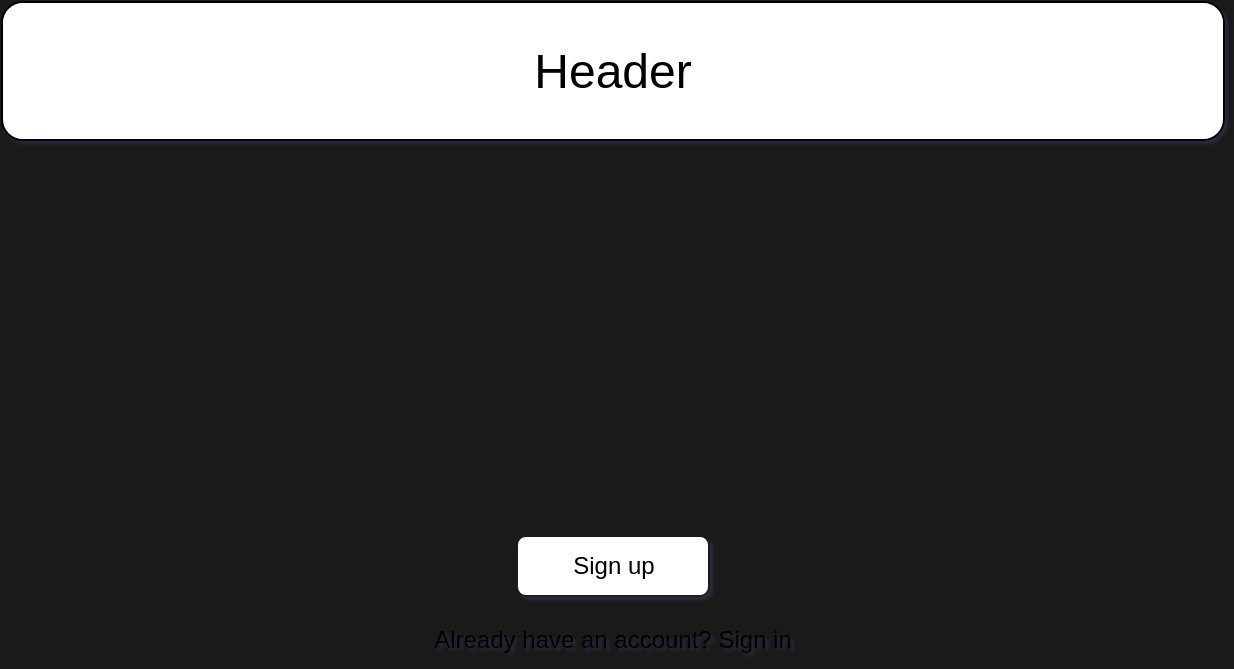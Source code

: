 <mxfile>
    <diagram id="qV4aoYGIsWK1s3ZrVOML" name="Home">
        <mxGraphModel dx="507" dy="431" grid="0" gridSize="10" guides="1" tooltips="1" connect="1" arrows="1" fold="1" page="1" pageScale="1" pageWidth="850" pageHeight="1100" background="#1A1A1A" math="0" shadow="1">
            <root>
                <mxCell id="0"/>
                <mxCell id="1" parent="0"/>
                <mxCell id="33" value="&lt;font style=&quot;font-size: 24px&quot;&gt;Header&lt;/font&gt;" style="rounded=1;whiteSpace=wrap;html=1;" parent="1" vertex="1">
                    <mxGeometry x="79" y="27" width="611" height="69" as="geometry"/>
                </mxCell>
                <mxCell id="35" value="Sign up" style="rounded=1;whiteSpace=wrap;html=1;strokeColor=#1A1A1A;" parent="1" vertex="1">
                    <mxGeometry x="336.5" y="294" width="96" height="30" as="geometry"/>
                </mxCell>
                <mxCell id="36" value="Already have an account? Sign in" style="text;html=1;strokeColor=none;fillColor=none;align=center;verticalAlign=middle;whiteSpace=wrap;rounded=0;" parent="1" vertex="1">
                    <mxGeometry x="284" y="335" width="201" height="21" as="geometry"/>
                </mxCell>
            </root>
        </mxGraphModel>
    </diagram>
    <diagram id="8P_8hihGu-PD0_OISgGy" name="Sign in">
        <mxGraphModel dx="481" dy="431" grid="0" gridSize="10" guides="1" tooltips="1" connect="1" arrows="1" fold="1" page="1" pageScale="1" pageWidth="850" pageHeight="1100" background="#1A1A1A" math="0" shadow="1">
            <root>
                <mxCell id="avsixJgxy6TRpV4ocl6h-0"/>
                <mxCell id="avsixJgxy6TRpV4ocl6h-1" parent="avsixJgxy6TRpV4ocl6h-0"/>
                <mxCell id="DdzQnaDb4cV9D-8ngHLk-0" value="" style="whiteSpace=wrap;html=1;strokeColor=#1A1A1A;" parent="avsixJgxy6TRpV4ocl6h-1" vertex="1">
                    <mxGeometry x="210" y="26" width="348" height="399" as="geometry"/>
                </mxCell>
                <mxCell id="DdzQnaDb4cV9D-8ngHLk-3" value="" style="line;strokeWidth=2;html=1;" parent="avsixJgxy6TRpV4ocl6h-1" vertex="1">
                    <mxGeometry x="211.5" y="69" width="345" height="10" as="geometry"/>
                </mxCell>
                <mxCell id="DdzQnaDb4cV9D-8ngHLk-4" value="" style="line;strokeWidth=2;html=1;rotation=-90;" parent="avsixJgxy6TRpV4ocl6h-1" vertex="1">
                    <mxGeometry x="361.18" y="44.0" width="45.63" height="10" as="geometry"/>
                </mxCell>
                <mxCell id="DdzQnaDb4cV9D-8ngHLk-5" value="Team" style="text;html=1;strokeColor=none;fillColor=none;align=center;verticalAlign=middle;whiteSpace=wrap;" parent="avsixJgxy6TRpV4ocl6h-1" vertex="1">
                    <mxGeometry x="248" y="39.0" width="92" height="20" as="geometry"/>
                </mxCell>
                <mxCell id="DdzQnaDb4cV9D-8ngHLk-6" value="Individual" style="text;html=1;strokeColor=none;fillColor=none;align=center;verticalAlign=middle;whiteSpace=wrap;" parent="avsixJgxy6TRpV4ocl6h-1" vertex="1">
                    <mxGeometry x="428" y="39.0" width="92" height="20" as="geometry"/>
                </mxCell>
                <mxCell id="DdzQnaDb4cV9D-8ngHLk-33" value="Sign in" style="whiteSpace=wrap;html=1;strokeColor=#1A1A1A;" parent="avsixJgxy6TRpV4ocl6h-1" vertex="1">
                    <mxGeometry x="345.5" y="348" width="77" height="31" as="geometry"/>
                </mxCell>
                <mxCell id="pysNtUjXfseh8_R5VoDF-0" value="Team name" style="whiteSpace=wrap;html=1;strokeColor=#1A1A1A;" parent="avsixJgxy6TRpV4ocl6h-1" vertex="1">
                    <mxGeometry x="260" y="127" width="248" height="24" as="geometry"/>
                </mxCell>
                <mxCell id="pysNtUjXfseh8_R5VoDF-1" value="Organization ID" style="whiteSpace=wrap;html=1;strokeColor=#1A1A1A;" parent="avsixJgxy6TRpV4ocl6h-1" vertex="1">
                    <mxGeometry x="260" y="161" width="248" height="24" as="geometry"/>
                </mxCell>
                <mxCell id="pysNtUjXfseh8_R5VoDF-2" value="Admin / Regular" style="whiteSpace=wrap;html=1;strokeColor=#1A1A1A;" parent="avsixJgxy6TRpV4ocl6h-1" vertex="1">
                    <mxGeometry x="260" y="196" width="248" height="24" as="geometry"/>
                </mxCell>
                <mxCell id="pysNtUjXfseh8_R5VoDF-3" value="Email" style="whiteSpace=wrap;html=1;strokeColor=#1A1A1A;" parent="avsixJgxy6TRpV4ocl6h-1" vertex="1">
                    <mxGeometry x="260" y="231" width="248" height="24" as="geometry"/>
                </mxCell>
                <mxCell id="pysNtUjXfseh8_R5VoDF-6" value="Username" style="whiteSpace=wrap;html=1;strokeColor=#1A1A1A;" parent="avsixJgxy6TRpV4ocl6h-1" vertex="1">
                    <mxGeometry x="260" y="91" width="248" height="24" as="geometry"/>
                </mxCell>
                <mxCell id="pysNtUjXfseh8_R5VoDF-7" value="" style="edgeStyle=elbowEdgeStyle;elbow=horizontal;endArrow=classic;html=1;" parent="avsixJgxy6TRpV4ocl6h-1" edge="1">
                    <mxGeometry width="50" height="50" relative="1" as="geometry">
                        <mxPoint x="259" y="52" as="sourcePoint"/>
                        <mxPoint x="287" y="138" as="targetPoint"/>
                        <Array as="points">
                            <mxPoint x="259" y="148"/>
                        </Array>
                    </mxGeometry>
                </mxCell>
                <mxCell id="pysNtUjXfseh8_R5VoDF-9" value="" style="edgeStyle=elbowEdgeStyle;elbow=horizontal;endArrow=classic;html=1;" parent="avsixJgxy6TRpV4ocl6h-1" edge="1">
                    <mxGeometry width="50" height="50" relative="1" as="geometry">
                        <mxPoint x="260" y="88" as="sourcePoint"/>
                        <mxPoint x="288" y="174" as="targetPoint"/>
                        <Array as="points">
                            <mxPoint x="260" y="166"/>
                        </Array>
                    </mxGeometry>
                </mxCell>
                <mxCell id="pysNtUjXfseh8_R5VoDF-10" value="" style="edgeStyle=elbowEdgeStyle;elbow=horizontal;endArrow=classic;html=1;" parent="avsixJgxy6TRpV4ocl6h-1" edge="1">
                    <mxGeometry width="50" height="50" relative="1" as="geometry">
                        <mxPoint x="260" y="120" as="sourcePoint"/>
                        <mxPoint x="288" y="206" as="targetPoint"/>
                        <Array as="points">
                            <mxPoint x="260" y="198"/>
                        </Array>
                    </mxGeometry>
                </mxCell>
                <mxCell id="pysNtUjXfseh8_R5VoDF-11" value="" style="edgeStyle=elbowEdgeStyle;elbow=horizontal;endArrow=classic;html=1;" parent="avsixJgxy6TRpV4ocl6h-1" edge="1">
                    <mxGeometry width="50" height="50" relative="1" as="geometry">
                        <mxPoint x="260" y="158" as="sourcePoint"/>
                        <mxPoint x="288" y="244" as="targetPoint"/>
                        <Array as="points">
                            <mxPoint x="260" y="236"/>
                        </Array>
                    </mxGeometry>
                </mxCell>
                <mxCell id="pysNtUjXfseh8_R5VoDF-12" value="" style="edgeStyle=elbowEdgeStyle;elbow=horizontal;endArrow=classic;html=1;" parent="avsixJgxy6TRpV4ocl6h-1" source="DdzQnaDb4cV9D-8ngHLk-6" edge="1">
                    <mxGeometry width="50" height="50" relative="1" as="geometry">
                        <mxPoint x="512" y="91" as="sourcePoint"/>
                        <mxPoint x="484" y="106" as="targetPoint"/>
                        <Array as="points">
                            <mxPoint x="520" y="80"/>
                        </Array>
                    </mxGeometry>
                </mxCell>
                <mxCell id="pysNtUjXfseh8_R5VoDF-13" value="" style="edgeStyle=elbowEdgeStyle;elbow=horizontal;endArrow=classic;html=1;" parent="avsixJgxy6TRpV4ocl6h-1" edge="1">
                    <mxGeometry width="50" height="50" relative="1" as="geometry">
                        <mxPoint x="520" y="79" as="sourcePoint"/>
                        <mxPoint x="484" y="241" as="targetPoint"/>
                        <Array as="points">
                            <mxPoint x="520" y="215"/>
                        </Array>
                    </mxGeometry>
                </mxCell>
                <mxCell id="3qHmjixbQSMDGyq_lKGK-0" value="Password" style="whiteSpace=wrap;html=1;strokeColor=#1A1A1A;" parent="avsixJgxy6TRpV4ocl6h-1" vertex="1">
                    <mxGeometry x="260" y="265" width="248" height="24" as="geometry"/>
                </mxCell>
                <mxCell id="3qHmjixbQSMDGyq_lKGK-1" value="" style="edgeStyle=elbowEdgeStyle;elbow=horizontal;endArrow=classic;html=1;" parent="avsixJgxy6TRpV4ocl6h-1" edge="1">
                    <mxGeometry width="50" height="50" relative="1" as="geometry">
                        <mxPoint x="260" y="190" as="sourcePoint"/>
                        <mxPoint x="288" y="276" as="targetPoint"/>
                        <Array as="points">
                            <mxPoint x="260" y="268"/>
                        </Array>
                    </mxGeometry>
                </mxCell>
                <mxCell id="3qHmjixbQSMDGyq_lKGK-2" value="" style="edgeStyle=elbowEdgeStyle;elbow=horizontal;endArrow=classic;html=1;" parent="avsixJgxy6TRpV4ocl6h-1" edge="1">
                    <mxGeometry width="50" height="50" relative="1" as="geometry">
                        <mxPoint x="520" y="112" as="sourcePoint"/>
                        <mxPoint x="484" y="274" as="targetPoint"/>
                        <Array as="points">
                            <mxPoint x="520" y="248"/>
                        </Array>
                    </mxGeometry>
                </mxCell>
            </root>
        </mxGraphModel>
    </diagram>
    <diagram id="PU39AdpNwIQM0GJn7f6O" name="Sign up">
        <mxGraphModel dx="734" dy="431" grid="0" gridSize="10" guides="1" tooltips="1" connect="1" arrows="1" fold="1" page="1" pageScale="1" pageWidth="850" pageHeight="1100" background="#1A1A1A" math="0" shadow="1">
            <root>
                <mxCell id="PBVXQ97VxulmZyA4IBuh-0"/>
                <mxCell id="PBVXQ97VxulmZyA4IBuh-1" parent="PBVXQ97VxulmZyA4IBuh-0"/>
                <mxCell id="_VwVw7ztdteAVZ9nrMVN-0" value="" style="rounded=0;whiteSpace=wrap;html=1;strokeColor=#1A1A1A;" parent="PBVXQ97VxulmZyA4IBuh-1" vertex="1">
                    <mxGeometry x="210" y="19" width="348" height="399" as="geometry"/>
                </mxCell>
                <mxCell id="IfyRKu549Q2PdHlZprnz-0" value="Sign up" style="rounded=1;whiteSpace=wrap;html=1;strokeColor=#1A1A1A;" parent="PBVXQ97VxulmZyA4IBuh-1" vertex="1">
                    <mxGeometry x="345.5" y="348" width="77" height="31" as="geometry"/>
                </mxCell>
                <mxCell id="jUOGez1HjaYjTgCUNWJI-0" value="" style="line;strokeWidth=2;html=1;rotation=-90;" parent="PBVXQ97VxulmZyA4IBuh-1" vertex="1">
                    <mxGeometry x="361.18" y="44.0" width="45.63" height="10" as="geometry"/>
                </mxCell>
                <mxCell id="zKOarXrZV3ZhubogbJHi-0" value="" style="line;strokeWidth=2;html=1;" parent="PBVXQ97VxulmZyA4IBuh-1" vertex="1">
                    <mxGeometry x="211.5" y="69" width="345" height="10" as="geometry"/>
                </mxCell>
                <mxCell id="jcWeS0Pmqa5zF_NRX1VZ-0" value="Organization" style="text;html=1;strokeColor=none;fillColor=none;align=center;verticalAlign=middle;whiteSpace=wrap;rounded=0;" parent="PBVXQ97VxulmZyA4IBuh-1" vertex="1">
                    <mxGeometry x="248" y="39.0" width="92" height="20" as="geometry"/>
                </mxCell>
                <mxCell id="AYXOgpeeHPNSp2hJ59mp-0" value="Individual" style="text;html=1;strokeColor=none;fillColor=none;align=center;verticalAlign=middle;whiteSpace=wrap;rounded=0;" parent="PBVXQ97VxulmZyA4IBuh-1" vertex="1">
                    <mxGeometry x="428" y="39.0" width="92" height="20" as="geometry"/>
                </mxCell>
                <mxCell id="LOR7RFz2jBh9YxtgBr4o-0" value="Username" style="rounded=1;whiteSpace=wrap;html=1;strokeColor=#1A1A1A;" parent="PBVXQ97VxulmZyA4IBuh-1" vertex="1">
                    <mxGeometry x="260" y="91" width="248" height="24" as="geometry"/>
                </mxCell>
                <mxCell id="qCy8NFNhXRbwsjz-gA5s-0" value="Organization name" style="rounded=1;whiteSpace=wrap;html=1;strokeColor=#1A1A1A;" parent="PBVXQ97VxulmZyA4IBuh-1" vertex="1">
                    <mxGeometry x="260" y="127" width="248" height="24" as="geometry"/>
                </mxCell>
                <mxCell id="6li_VBKDKYBzJhK6y3jU-0" value="Organization ID (provide after registration)" style="rounded=1;whiteSpace=wrap;html=1;strokeColor=#1A1A1A;" parent="PBVXQ97VxulmZyA4IBuh-1" vertex="1">
                    <mxGeometry x="260" y="161" width="248" height="24" as="geometry"/>
                </mxCell>
                <mxCell id="C-LAxrs0BrAWQQz89Kq9-0" value="Admin / Regular" style="rounded=1;whiteSpace=wrap;html=1;strokeColor=#1A1A1A;" parent="PBVXQ97VxulmZyA4IBuh-1" vertex="1">
                    <mxGeometry x="260" y="196" width="248" height="24" as="geometry"/>
                </mxCell>
                <mxCell id="vgCpgtX3WO2ST8HEvAzI-0" value="Password" style="rounded=1;whiteSpace=wrap;html=1;strokeColor=#1A1A1A;" parent="PBVXQ97VxulmZyA4IBuh-1" vertex="1">
                    <mxGeometry x="260" y="265" width="248" height="24" as="geometry"/>
                </mxCell>
                <mxCell id="fx_sdzitbAaxNlJymKNU-0" value="Email" style="rounded=1;whiteSpace=wrap;html=1;strokeColor=#1A1A1A;" parent="PBVXQ97VxulmZyA4IBuh-1" vertex="1">
                    <mxGeometry x="260" y="230" width="248" height="24" as="geometry"/>
                </mxCell>
                <mxCell id="xbQ6hslH6Q2CkVOQq8uk-0" value="" style="edgeStyle=elbowEdgeStyle;elbow=horizontal;endArrow=classic;html=1;" parent="PBVXQ97VxulmZyA4IBuh-1" edge="1">
                    <mxGeometry width="50" height="50" relative="1" as="geometry">
                        <mxPoint x="255" y="65" as="sourcePoint"/>
                        <mxPoint x="283" y="139" as="targetPoint"/>
                        <Array as="points">
                            <mxPoint x="255" y="120"/>
                        </Array>
                    </mxGeometry>
                </mxCell>
                <mxCell id="xbQ6hslH6Q2CkVOQq8uk-1" value="" style="edgeStyle=elbowEdgeStyle;elbow=horizontal;endArrow=classic;html=1;" parent="PBVXQ97VxulmZyA4IBuh-1" edge="1">
                    <mxGeometry width="50" height="50" relative="1" as="geometry">
                        <mxPoint x="255" y="121" as="sourcePoint"/>
                        <mxPoint x="283" y="207" as="targetPoint"/>
                        <Array as="points">
                            <mxPoint x="255" y="199"/>
                        </Array>
                    </mxGeometry>
                </mxCell>
                <mxCell id="xbQ6hslH6Q2CkVOQq8uk-2" value="" style="edgeStyle=elbowEdgeStyle;elbow=horizontal;endArrow=classic;html=1;" parent="PBVXQ97VxulmZyA4IBuh-1" edge="1">
                    <mxGeometry width="50" height="50" relative="1" as="geometry">
                        <mxPoint x="256" y="154" as="sourcePoint"/>
                        <mxPoint x="284" y="240" as="targetPoint"/>
                        <Array as="points">
                            <mxPoint x="256" y="232"/>
                        </Array>
                    </mxGeometry>
                </mxCell>
                <mxCell id="xbQ6hslH6Q2CkVOQq8uk-3" value="" style="edgeStyle=elbowEdgeStyle;elbow=horizontal;endArrow=classic;html=1;" parent="PBVXQ97VxulmZyA4IBuh-1" edge="1">
                    <mxGeometry width="50" height="50" relative="1" as="geometry">
                        <mxPoint x="256" y="192" as="sourcePoint"/>
                        <mxPoint x="284" y="278" as="targetPoint"/>
                        <Array as="points">
                            <mxPoint x="256" y="270"/>
                        </Array>
                    </mxGeometry>
                </mxCell>
            </root>
        </mxGraphModel>
    </diagram>
    <diagram id="ikMHJ7zr29XkqbVuEH11" name="Dashboard">
        <mxGraphModel dx="734" dy="431" grid="0" gridSize="10" guides="1" tooltips="1" connect="1" arrows="1" fold="1" page="1" pageScale="1" pageWidth="850" pageHeight="1100" background="#1A1A1A" math="0" shadow="1">
            <root>
                <mxCell id="_stsKjn9J6mgS4FFukiI-0"/>
                <mxCell id="_stsKjn9J6mgS4FFukiI-1" parent="_stsKjn9J6mgS4FFukiI-0"/>
                <mxCell id="8HqMxeEqtBWhN2FCzSog-0" value="Container" style="rounded=0;whiteSpace=wrap;html=1;strokeColor=#1A1A1A;" parent="_stsKjn9J6mgS4FFukiI-1" vertex="1">
                    <mxGeometry x="51" y="19" width="718" height="399" as="geometry"/>
                </mxCell>
                <mxCell id="8HqMxeEqtBWhN2FCzSog-1" value="Nav Bar" style="rounded=0;whiteSpace=wrap;html=1;" parent="_stsKjn9J6mgS4FFukiI-1" vertex="1">
                    <mxGeometry x="51" y="19" width="125" height="399" as="geometry"/>
                </mxCell>
                <mxCell id="8HqMxeEqtBWhN2FCzSog-4" value="" style="rounded=0;whiteSpace=wrap;html=1;" parent="_stsKjn9J6mgS4FFukiI-1" vertex="1">
                    <mxGeometry x="176" y="19" width="593" height="41" as="geometry"/>
                </mxCell>
                <mxCell id="8HqMxeEqtBWhN2FCzSog-5" value="My Tasks" style="rounded=1;whiteSpace=wrap;html=1;" parent="_stsKjn9J6mgS4FFukiI-1" vertex="1">
                    <mxGeometry x="176" y="19" width="160" height="41" as="geometry"/>
                </mxCell>
                <mxCell id="8HqMxeEqtBWhN2FCzSog-6" value="Create Task" style="rounded=1;whiteSpace=wrap;html=1;" parent="_stsKjn9J6mgS4FFukiI-1" vertex="1">
                    <mxGeometry x="336" y="19" width="140.5" height="41" as="geometry"/>
                </mxCell>
                <mxCell id="8HqMxeEqtBWhN2FCzSog-7" value="Assign Task" style="rounded=1;whiteSpace=wrap;html=1;" parent="_stsKjn9J6mgS4FFukiI-1" vertex="1">
                    <mxGeometry x="476.5" y="19" width="145.5" height="41" as="geometry"/>
                </mxCell>
                <mxCell id="8HqMxeEqtBWhN2FCzSog-8" value="Completed Tasks" style="rounded=1;whiteSpace=wrap;html=1;" parent="_stsKjn9J6mgS4FFukiI-1" vertex="1">
                    <mxGeometry x="622.5" y="19" width="146.5" height="41" as="geometry"/>
                </mxCell>
            </root>
        </mxGraphModel>
    </diagram>
    <diagram id="pHl1vAuJ6-CCmdiAVpB4" name="My Tasks">
        <mxGraphModel dx="507" dy="431" grid="0" gridSize="10" guides="1" tooltips="1" connect="1" arrows="1" fold="1" page="1" pageScale="1" pageWidth="850" pageHeight="1100" background="#1A1A1A" math="0" shadow="0">
            <root>
                <mxCell id="rFtxpwJyTfSBVpTOi02H-0"/>
                <mxCell id="rFtxpwJyTfSBVpTOi02H-1" parent="rFtxpwJyTfSBVpTOi02H-0"/>
                <mxCell id="wvuiK6hBIdYkqlDsW6Lf-0" value="" style="rounded=0;whiteSpace=wrap;html=1;strokeColor=#1A1A1A;" parent="rFtxpwJyTfSBVpTOi02H-1" vertex="1">
                    <mxGeometry x="51" y="19" width="718" height="399" as="geometry"/>
                </mxCell>
                <mxCell id="Hi1voFi1rSvEzZD3xp1w-0" value="Nav Bar" style="rounded=0;whiteSpace=wrap;html=1;" parent="rFtxpwJyTfSBVpTOi02H-1" vertex="1">
                    <mxGeometry x="51" y="19" width="125" height="399" as="geometry"/>
                </mxCell>
                <mxCell id="CaOG5jhrH4CRTiHn9fl2-0" value="" style="rounded=0;whiteSpace=wrap;html=1;" parent="rFtxpwJyTfSBVpTOi02H-1" vertex="1">
                    <mxGeometry x="176" y="19" width="593" height="41" as="geometry"/>
                </mxCell>
                <mxCell id="RSeJ43o4dhnLXPGRrQmL-0" value="My Tasks" style="rounded=1;whiteSpace=wrap;html=1;fontColor=#ffffff;fillColor=#919157;strokeColor=#FFFFFF;" parent="rFtxpwJyTfSBVpTOi02H-1" vertex="1">
                    <mxGeometry x="176" y="19" width="146" height="41" as="geometry"/>
                </mxCell>
                <mxCell id="e23ib-u8iLcf5GbvH8lC-0" value="Create Task" style="rounded=1;whiteSpace=wrap;html=1;" parent="rFtxpwJyTfSBVpTOi02H-1" vertex="1">
                    <mxGeometry x="322" y="19" width="155" height="41" as="geometry"/>
                </mxCell>
                <mxCell id="PRMzhugZ8I0BV1_2vok2-0" value="Assign Task" style="rounded=1;whiteSpace=wrap;html=1;" parent="rFtxpwJyTfSBVpTOi02H-1" vertex="1">
                    <mxGeometry x="477" y="19" width="139" height="41" as="geometry"/>
                </mxCell>
                <mxCell id="PJh_KczWJRqGEtrVvxcz-0" value="Completed Tasks" style="rounded=1;whiteSpace=wrap;html=1;" parent="rFtxpwJyTfSBVpTOi02H-1" vertex="1">
                    <mxGeometry x="617" y="19" width="152" height="41" as="geometry"/>
                </mxCell>
                <mxCell id="iSOSR4pjiWS_D90dqeTs-1" value="" style="rounded=1;whiteSpace=wrap;html=1;strokeColor=#FFFFFF;fillColor=none;arcSize=4;" parent="rFtxpwJyTfSBVpTOi02H-1" vertex="1">
                    <mxGeometry x="209" y="97" width="523" height="276" as="geometry"/>
                </mxCell>
                <mxCell id="iSOSR4pjiWS_D90dqeTs-2" value="" style="rounded=1;whiteSpace=wrap;html=1;strokeColor=#FFFFFF;fillColor=none;arcSize=25;" parent="rFtxpwJyTfSBVpTOi02H-1" vertex="1">
                    <mxGeometry x="209" y="97" width="523" height="45" as="geometry"/>
                </mxCell>
                <mxCell id="iSOSR4pjiWS_D90dqeTs-3" value="Date assigned" style="rounded=0;whiteSpace=wrap;html=1;strokeColor=#FFFFFF;fillColor=none;" parent="rFtxpwJyTfSBVpTOi02H-1" vertex="1">
                    <mxGeometry x="218" y="104" width="79" height="32" as="geometry"/>
                </mxCell>
                <mxCell id="iSOSR4pjiWS_D90dqeTs-4" value="Date expected" style="rounded=0;whiteSpace=wrap;html=1;strokeColor=#FFFFFF;fillColor=none;" parent="rFtxpwJyTfSBVpTOi02H-1" vertex="1">
                    <mxGeometry x="304" y="104.5" width="81" height="31" as="geometry"/>
                </mxCell>
                <mxCell id="iSOSR4pjiWS_D90dqeTs-6" value="Description" style="rounded=0;whiteSpace=wrap;html=1;strokeColor=#FFFFFF;fillColor=none;" parent="rFtxpwJyTfSBVpTOi02H-1" vertex="1">
                    <mxGeometry x="394" y="104.5" width="73" height="31" as="geometry"/>
                </mxCell>
                <mxCell id="iSOSR4pjiWS_D90dqeTs-7" value="Assignor" style="rounded=0;whiteSpace=wrap;html=1;strokeColor=#FFFFFF;fillColor=none;" parent="rFtxpwJyTfSBVpTOi02H-1" vertex="1">
                    <mxGeometry x="476" y="104.5" width="66" height="31" as="geometry"/>
                </mxCell>
                <mxCell id="iSOSR4pjiWS_D90dqeTs-8" value="Status" style="rounded=0;whiteSpace=wrap;html=1;strokeColor=#FFFFFF;fillColor=none;" parent="rFtxpwJyTfSBVpTOi02H-1" vertex="1">
                    <mxGeometry x="550.5" y="105" width="64.5" height="31" as="geometry"/>
                </mxCell>
                <mxCell id="iSOSR4pjiWS_D90dqeTs-9" value="Actions" style="rounded=0;whiteSpace=wrap;html=1;strokeColor=#FFFFFF;fillColor=none;" parent="rFtxpwJyTfSBVpTOi02H-1" vertex="1">
                    <mxGeometry x="624" y="105" width="100" height="31" as="geometry"/>
                </mxCell>
                <mxCell id="iSOSR4pjiWS_D90dqeTs-11" value="Finish" style="rounded=1;whiteSpace=wrap;html=1;strokeColor=#FFFFFF;fillColor=none;" parent="rFtxpwJyTfSBVpTOi02H-1" vertex="1">
                    <mxGeometry x="624" y="180" width="46" height="21" as="geometry"/>
                </mxCell>
                <mxCell id="iSOSR4pjiWS_D90dqeTs-12" value="Discard" style="rounded=1;whiteSpace=wrap;html=1;strokeColor=#FFFFFF;fillColor=none;" parent="rFtxpwJyTfSBVpTOi02H-1" vertex="1">
                    <mxGeometry x="675" y="180" width="46" height="21" as="geometry"/>
                </mxCell>
                <mxCell id="iSOSR4pjiWS_D90dqeTs-14" value="In Progress" style="rounded=1;whiteSpace=wrap;html=1;strokeColor=#FFFFFF;fillColor=none;" parent="rFtxpwJyTfSBVpTOi02H-1" vertex="1">
                    <mxGeometry x="547.75" y="180" width="70" height="21" as="geometry"/>
                </mxCell>
                <mxCell id="iSOSR4pjiWS_D90dqeTs-15" value="Team name" style="rounded=1;whiteSpace=wrap;html=1;strokeColor=#FFFFFF;fillColor=none;" parent="rFtxpwJyTfSBVpTOi02H-1" vertex="1">
                    <mxGeometry x="472" y="180" width="69" height="21" as="geometry"/>
                </mxCell>
                <mxCell id="iSOSR4pjiWS_D90dqeTs-16" value="Do task" style="rounded=1;whiteSpace=wrap;html=1;strokeColor=#FFFFFF;fillColor=none;" parent="rFtxpwJyTfSBVpTOi02H-1" vertex="1">
                    <mxGeometry x="394" y="180" width="71" height="21" as="geometry"/>
                </mxCell>
                <mxCell id="iSOSR4pjiWS_D90dqeTs-18" value="12.3.202" style="rounded=1;whiteSpace=wrap;html=1;strokeColor=#FFFFFF;fillColor=none;" parent="rFtxpwJyTfSBVpTOi02H-1" vertex="1">
                    <mxGeometry x="222" y="180" width="71" height="21" as="geometry"/>
                </mxCell>
                <mxCell id="iSOSR4pjiWS_D90dqeTs-19" value="21.3.202" style="rounded=1;whiteSpace=wrap;html=1;strokeColor=#FFFFFF;fillColor=none;" parent="rFtxpwJyTfSBVpTOi02H-1" vertex="1">
                    <mxGeometry x="309" y="180" width="71" height="21" as="geometry"/>
                </mxCell>
                <mxCell id="hemQo-VLLViDGfoWr0dn-1" value="&amp;lt; Prev 1, 2... Next &amp;gt;" style="rounded=0;whiteSpace=wrap;html=1;strokeColor=#FFFFFF;fillColor=none;" parent="rFtxpwJyTfSBVpTOi02H-1" vertex="1">
                    <mxGeometry x="605" y="384" width="112" height="20" as="geometry"/>
                </mxCell>
            </root>
        </mxGraphModel>
    </diagram>
    <diagram name="Create Task" id="Bxey_xHAdlFk8AuAzYJt">
        <mxGraphModel dx="507" dy="431" grid="0" gridSize="10" guides="1" tooltips="1" connect="1" arrows="1" fold="1" page="1" pageScale="1" pageWidth="850" pageHeight="1100" background="#1A1A1A" math="0" shadow="0">
            <root>
                <mxCell id="ZsSHGhpnrCpq3rTv32ys-0"/>
                <mxCell id="ZsSHGhpnrCpq3rTv32ys-1" parent="ZsSHGhpnrCpq3rTv32ys-0"/>
                <mxCell id="ZsSHGhpnrCpq3rTv32ys-2" value="" style="rounded=0;whiteSpace=wrap;html=1;strokeColor=#1A1A1A;" parent="ZsSHGhpnrCpq3rTv32ys-1" vertex="1">
                    <mxGeometry x="51" y="19" width="718" height="399" as="geometry"/>
                </mxCell>
                <mxCell id="ZsSHGhpnrCpq3rTv32ys-3" value="Nav Bar" style="rounded=0;whiteSpace=wrap;html=1;" parent="ZsSHGhpnrCpq3rTv32ys-1" vertex="1">
                    <mxGeometry x="51" y="19" width="125" height="399" as="geometry"/>
                </mxCell>
                <mxCell id="ZsSHGhpnrCpq3rTv32ys-4" value="" style="rounded=0;whiteSpace=wrap;html=1;" parent="ZsSHGhpnrCpq3rTv32ys-1" vertex="1">
                    <mxGeometry x="176" y="19" width="593" height="41" as="geometry"/>
                </mxCell>
                <mxCell id="ZsSHGhpnrCpq3rTv32ys-5" value="My Tasks" style="rounded=1;whiteSpace=wrap;html=1;fontColor=#ffffff;fillColor=none;" parent="ZsSHGhpnrCpq3rTv32ys-1" vertex="1">
                    <mxGeometry x="176" y="19" width="152" height="41" as="geometry"/>
                </mxCell>
                <mxCell id="ZsSHGhpnrCpq3rTv32ys-6" value="Create Task" style="rounded=1;whiteSpace=wrap;html=1;fillColor=#919157;" parent="ZsSHGhpnrCpq3rTv32ys-1" vertex="1">
                    <mxGeometry x="328" y="19" width="144" height="41" as="geometry"/>
                </mxCell>
                <mxCell id="ZsSHGhpnrCpq3rTv32ys-7" value="Assign Task" style="rounded=1;whiteSpace=wrap;html=1;" parent="ZsSHGhpnrCpq3rTv32ys-1" vertex="1">
                    <mxGeometry x="472" y="19" width="152" height="41" as="geometry"/>
                </mxCell>
                <mxCell id="ZsSHGhpnrCpq3rTv32ys-8" value="Completed Tasks" style="rounded=1;whiteSpace=wrap;html=1;" parent="ZsSHGhpnrCpq3rTv32ys-1" vertex="1">
                    <mxGeometry x="624" y="19" width="145" height="41" as="geometry"/>
                </mxCell>
                <mxCell id="Ke21fHxqQqG8J6SMrubk-0" value="" style="rounded=1;whiteSpace=wrap;html=1;strokeColor=#FFFFFF;fillColor=none;arcSize=2;" parent="ZsSHGhpnrCpq3rTv32ys-1" vertex="1">
                    <mxGeometry x="283.5" y="78" width="378" height="313" as="geometry"/>
                </mxCell>
                <mxCell id="c3cHqSGqJFJKWqUba3KD-0" value="Text area" style="rounded=1;whiteSpace=wrap;html=1;strokeColor=#FFFFFF;fillColor=none;" parent="ZsSHGhpnrCpq3rTv32ys-1" vertex="1">
                    <mxGeometry x="371.5" y="143" width="202" height="62" as="geometry"/>
                </mxCell>
                <mxCell id="c3cHqSGqJFJKWqUba3KD-1" value="// consider adding calendar" style="rounded=1;whiteSpace=wrap;html=1;strokeColor=#FFFFFF;fillColor=none;" parent="ZsSHGhpnrCpq3rTv32ys-1" vertex="1">
                    <mxGeometry x="371.5" y="241" width="202" height="19" as="geometry"/>
                </mxCell>
                <mxCell id="c3cHqSGqJFJKWqUba3KD-2" value="Create" style="rounded=1;whiteSpace=wrap;html=1;strokeColor=#FFFFFF;fillColor=none;" parent="ZsSHGhpnrCpq3rTv32ys-1" vertex="1">
                    <mxGeometry x="422.5" y="311" width="95" height="22" as="geometry"/>
                </mxCell>
                <mxCell id="uvusIKV-X1y8kiem35Ue-1" value="Date expected" style="rounded=0;whiteSpace=wrap;html=1;fillColor=none;strokeColor=none;" parent="ZsSHGhpnrCpq3rTv32ys-1" vertex="1">
                    <mxGeometry x="422.5" y="217" width="104.5" height="18" as="geometry"/>
                </mxCell>
                <mxCell id="uvusIKV-X1y8kiem35Ue-2" value="Descriptions" style="rounded=0;whiteSpace=wrap;html=1;fillColor=none;strokeColor=none;" parent="ZsSHGhpnrCpq3rTv32ys-1" vertex="1">
                    <mxGeometry x="420.25" y="115" width="104.5" height="18" as="geometry"/>
                </mxCell>
            </root>
        </mxGraphModel>
    </diagram>
    <diagram name="Assign Task" id="cJ7nPaUIGkfXLcd0R4wP">
        <mxGraphModel dx="734" dy="431" grid="0" gridSize="10" guides="1" tooltips="1" connect="1" arrows="1" fold="1" page="1" pageScale="1" pageWidth="850" pageHeight="1100" background="#1A1A1A" math="0" shadow="0">
            <root>
                <mxCell id="-d6uGLVHtzoNQH3JRqCv-0"/>
                <mxCell id="-d6uGLVHtzoNQH3JRqCv-1" parent="-d6uGLVHtzoNQH3JRqCv-0"/>
                <mxCell id="-d6uGLVHtzoNQH3JRqCv-2" value="" style="rounded=0;whiteSpace=wrap;html=1;strokeColor=#1A1A1A;" parent="-d6uGLVHtzoNQH3JRqCv-1" vertex="1">
                    <mxGeometry x="51" y="19" width="718" height="399" as="geometry"/>
                </mxCell>
                <mxCell id="-d6uGLVHtzoNQH3JRqCv-3" value="Nav Bar" style="rounded=0;whiteSpace=wrap;html=1;" parent="-d6uGLVHtzoNQH3JRqCv-1" vertex="1">
                    <mxGeometry x="51" y="19" width="125" height="399" as="geometry"/>
                </mxCell>
                <mxCell id="-d6uGLVHtzoNQH3JRqCv-4" value="" style="rounded=0;whiteSpace=wrap;html=1;" parent="-d6uGLVHtzoNQH3JRqCv-1" vertex="1">
                    <mxGeometry x="176" y="19" width="593" height="41" as="geometry"/>
                </mxCell>
                <mxCell id="-d6uGLVHtzoNQH3JRqCv-5" value="My Tasks" style="rounded=1;whiteSpace=wrap;html=1;fontColor=#ffffff;strokeColor=#FFFFFF;fillColor=none;" parent="-d6uGLVHtzoNQH3JRqCv-1" vertex="1">
                    <mxGeometry x="176" y="19" width="146" height="41" as="geometry"/>
                </mxCell>
                <mxCell id="-d6uGLVHtzoNQH3JRqCv-6" value="Create Task" style="rounded=1;whiteSpace=wrap;html=1;" parent="-d6uGLVHtzoNQH3JRqCv-1" vertex="1">
                    <mxGeometry x="322" y="19" width="155" height="41" as="geometry"/>
                </mxCell>
                <mxCell id="-d6uGLVHtzoNQH3JRqCv-8" value="Completed Tasks" style="rounded=1;whiteSpace=wrap;html=1;" parent="-d6uGLVHtzoNQH3JRqCv-1" vertex="1">
                    <mxGeometry x="617" y="19" width="152" height="41" as="geometry"/>
                </mxCell>
                <mxCell id="-d6uGLVHtzoNQH3JRqCv-9" value="" style="rounded=1;whiteSpace=wrap;html=1;strokeColor=#FFFFFF;fillColor=none;arcSize=4;" parent="-d6uGLVHtzoNQH3JRqCv-1" vertex="1">
                    <mxGeometry x="209" y="97" width="523" height="276" as="geometry"/>
                </mxCell>
                <mxCell id="-d6uGLVHtzoNQH3JRqCv-10" value="" style="rounded=1;whiteSpace=wrap;html=1;strokeColor=#FFFFFF;fillColor=none;arcSize=25;" parent="-d6uGLVHtzoNQH3JRqCv-1" vertex="1">
                    <mxGeometry x="209" y="97" width="523" height="45" as="geometry"/>
                </mxCell>
                <mxCell id="-d6uGLVHtzoNQH3JRqCv-13" value="Description" style="rounded=0;whiteSpace=wrap;html=1;strokeColor=#FFFFFF;fillColor=none;" parent="-d6uGLVHtzoNQH3JRqCv-1" vertex="1">
                    <mxGeometry x="224" y="104" width="135" height="30" as="geometry"/>
                </mxCell>
                <mxCell id="-d6uGLVHtzoNQH3JRqCv-15" value="Status" style="rounded=0;whiteSpace=wrap;html=1;strokeColor=#FFFFFF;fillColor=none;" parent="-d6uGLVHtzoNQH3JRqCv-1" vertex="1">
                    <mxGeometry x="474" y="104" width="111" height="31" as="geometry"/>
                </mxCell>
                <mxCell id="-d6uGLVHtzoNQH3JRqCv-16" value="Actions" style="rounded=0;whiteSpace=wrap;html=1;strokeColor=#FFFFFF;fillColor=none;" parent="-d6uGLVHtzoNQH3JRqCv-1" vertex="1">
                    <mxGeometry x="610" y="105" width="114" height="31" as="geometry"/>
                </mxCell>
                <mxCell id="1939-oEAYyq0XxtyMWqY-0" value="" style="edgeStyle=none;html=1;" parent="-d6uGLVHtzoNQH3JRqCv-1" source="-d6uGLVHtzoNQH3JRqCv-17" target="-d6uGLVHtzoNQH3JRqCv-16" edge="1">
                    <mxGeometry relative="1" as="geometry"/>
                </mxCell>
                <mxCell id="-d6uGLVHtzoNQH3JRqCv-17" value="Assign" style="rounded=1;whiteSpace=wrap;html=1;strokeColor=#FFFFFF;fillColor=none;" parent="-d6uGLVHtzoNQH3JRqCv-1" vertex="1">
                    <mxGeometry x="615" y="152" width="51" height="21" as="geometry"/>
                </mxCell>
                <mxCell id="-d6uGLVHtzoNQH3JRqCv-19" value="Unassigned" style="rounded=1;whiteSpace=wrap;html=1;strokeColor=#FFFFFF;fillColor=none;" parent="-d6uGLVHtzoNQH3JRqCv-1" vertex="1">
                    <mxGeometry x="494.5" y="157" width="70" height="21" as="geometry"/>
                </mxCell>
                <mxCell id="-d6uGLVHtzoNQH3JRqCv-21" value="Do task" style="rounded=1;whiteSpace=wrap;html=1;strokeColor=#FFFFFF;fillColor=none;" parent="-d6uGLVHtzoNQH3JRqCv-1" vertex="1">
                    <mxGeometry x="242.5" y="157" width="98.5" height="21" as="geometry"/>
                </mxCell>
                <mxCell id="-d6uGLVHtzoNQH3JRqCv-24" value="&amp;lt; Prev 1, 2... Next &amp;gt;" style="rounded=0;whiteSpace=wrap;html=1;strokeColor=#FFFFFF;fillColor=none;" parent="-d6uGLVHtzoNQH3JRqCv-1" vertex="1">
                    <mxGeometry x="605" y="384" width="112" height="20" as="geometry"/>
                </mxCell>
                <mxCell id="WlrlAzkwXOQOMHE0fft9-0" value="&lt;span style=&quot;color: rgb(240 , 240 , 240)&quot;&gt;Assign Task&lt;/span&gt;" style="rounded=1;whiteSpace=wrap;html=1;fontColor=#ffffff;fillColor=#919157;strokeColor=#FFFFFF;" parent="-d6uGLVHtzoNQH3JRqCv-1" vertex="1">
                    <mxGeometry x="477" y="19" width="146" height="41" as="geometry"/>
                </mxCell>
                <mxCell id="WlrlAzkwXOQOMHE0fft9-6" value="" style="endArrow=classic;html=1;" parent="-d6uGLVHtzoNQH3JRqCv-1" edge="1">
                    <mxGeometry width="50" height="50" relative="1" as="geometry">
                        <mxPoint x="674" y="199" as="sourcePoint"/>
                        <mxPoint x="659" y="178" as="targetPoint"/>
                    </mxGeometry>
                </mxCell>
                <mxCell id="WlrlAzkwXOQOMHE0fft9-7" value="Click" style="text;html=1;strokeColor=none;fillColor=none;align=center;verticalAlign=middle;whiteSpace=wrap;rounded=0;" parent="-d6uGLVHtzoNQH3JRqCv-1" vertex="1">
                    <mxGeometry x="659.5" y="198" width="40" height="20" as="geometry"/>
                </mxCell>
                <mxCell id="WlrlAzkwXOQOMHE0fft9-8" value="" style="rounded=1;whiteSpace=wrap;html=1;strokeColor=#FFFFFF;fillColor=none;" parent="-d6uGLVHtzoNQH3JRqCv-1" vertex="1">
                    <mxGeometry x="407" y="198" width="121" height="169" as="geometry"/>
                </mxCell>
                <mxCell id="WlrlAzkwXOQOMHE0fft9-9" value="On Click&amp;nbsp; &amp;nbsp; ❌" style="text;html=1;strokeColor=none;fillColor=none;align=center;verticalAlign=middle;whiteSpace=wrap;rounded=0;" parent="-d6uGLVHtzoNQH3JRqCv-1" vertex="1">
                    <mxGeometry x="443.25" y="201" width="84" height="20" as="geometry"/>
                </mxCell>
                <mxCell id="WlrlAzkwXOQOMHE0fft9-10" value="Assign to" style="text;html=1;strokeColor=none;fillColor=none;align=center;verticalAlign=middle;whiteSpace=wrap;rounded=0;" parent="-d6uGLVHtzoNQH3JRqCv-1" vertex="1">
                    <mxGeometry x="443.25" y="256" width="54.5" height="20" as="geometry"/>
                </mxCell>
                <mxCell id="-wRoNFBxaPC4G9J7-9-X-0" value="Date expected" style="rounded=0;whiteSpace=wrap;html=1;strokeColor=#FFFFFF;fillColor=none;" parent="-d6uGLVHtzoNQH3JRqCv-1" vertex="1">
                    <mxGeometry x="369" y="103" width="91" height="31" as="geometry"/>
                </mxCell>
                <mxCell id="wRUUH35wcuywhK6iV5tM-0" value="21.3.202" style="rounded=1;whiteSpace=wrap;html=1;strokeColor=#FFFFFF;fillColor=none;" parent="-d6uGLVHtzoNQH3JRqCv-1" vertex="1">
                    <mxGeometry x="379" y="157" width="71" height="21" as="geometry"/>
                </mxCell>
                <mxCell id="wRUUH35wcuywhK6iV5tM-1" value="&amp;nbsp; &amp;nbsp; &amp;nbsp; &amp;nbsp; &amp;nbsp; &amp;nbsp;Petar &lt;span style=&quot;white-space: pre&quot;&gt;&#9;&lt;/span&gt;&amp;nbsp; &amp;nbsp;⇩" style="rounded=1;whiteSpace=wrap;html=1;strokeColor=#FFFFFF;fillColor=none;arcSize=6;" parent="-d6uGLVHtzoNQH3JRqCv-1" vertex="1">
                    <mxGeometry x="414" y="291" width="107" height="19" as="geometry"/>
                </mxCell>
                <mxCell id="wRUUH35wcuywhK6iV5tM-2" value="Done" style="rounded=1;whiteSpace=wrap;html=1;strokeColor=#FFFFFF;fillColor=none;arcSize=6;" parent="-d6uGLVHtzoNQH3JRqCv-1" vertex="1">
                    <mxGeometry x="438" y="337" width="59" height="19" as="geometry"/>
                </mxCell>
                <mxCell id="Gfn90-gNhuyTiFrUTFyA-0" value="Delete" style="rounded=1;whiteSpace=wrap;html=1;strokeColor=#FFFFFF;fillColor=none;" parent="-d6uGLVHtzoNQH3JRqCv-1" vertex="1">
                    <mxGeometry x="677" y="152" width="47" height="21" as="geometry"/>
                </mxCell>
            </root>
        </mxGraphModel>
    </diagram>
    <diagram name="Completed Tasks" id="O-qeXNkXiSpv7LuSf_s7">
        <mxGraphModel dx="734" dy="431" grid="0" gridSize="10" guides="1" tooltips="1" connect="1" arrows="1" fold="1" page="1" pageScale="1" pageWidth="850" pageHeight="1100" background="#1A1A1A" math="0" shadow="0">
            <root>
                <mxCell id="WiA8dWx4sJC2M9pHra-r-0"/>
                <mxCell id="WiA8dWx4sJC2M9pHra-r-1" parent="WiA8dWx4sJC2M9pHra-r-0"/>
                <mxCell id="WiA8dWx4sJC2M9pHra-r-2" value="" style="rounded=0;whiteSpace=wrap;html=1;strokeColor=#1A1A1A;" parent="WiA8dWx4sJC2M9pHra-r-1" vertex="1">
                    <mxGeometry x="51" y="19" width="718" height="399" as="geometry"/>
                </mxCell>
                <mxCell id="WiA8dWx4sJC2M9pHra-r-3" value="Nav Bar" style="rounded=0;whiteSpace=wrap;html=1;" parent="WiA8dWx4sJC2M9pHra-r-1" vertex="1">
                    <mxGeometry x="51" y="19" width="125" height="399" as="geometry"/>
                </mxCell>
                <mxCell id="WiA8dWx4sJC2M9pHra-r-4" value="" style="rounded=0;whiteSpace=wrap;html=1;" parent="WiA8dWx4sJC2M9pHra-r-1" vertex="1">
                    <mxGeometry x="176" y="19" width="593" height="41" as="geometry"/>
                </mxCell>
                <mxCell id="WiA8dWx4sJC2M9pHra-r-5" value="My Tasks" style="rounded=1;whiteSpace=wrap;html=1;fontColor=#ffffff;fillColor=none;" parent="WiA8dWx4sJC2M9pHra-r-1" vertex="1">
                    <mxGeometry x="176" y="19" width="150" height="41" as="geometry"/>
                </mxCell>
                <mxCell id="WiA8dWx4sJC2M9pHra-r-6" value="Create Task" style="rounded=1;whiteSpace=wrap;html=1;fillColor=none;" parent="WiA8dWx4sJC2M9pHra-r-1" vertex="1">
                    <mxGeometry x="326" y="19" width="150" height="41" as="geometry"/>
                </mxCell>
                <mxCell id="WiA8dWx4sJC2M9pHra-r-8" value="Assign Task" style="rounded=1;whiteSpace=wrap;html=1;fillColor=none;" parent="WiA8dWx4sJC2M9pHra-r-1" vertex="1">
                    <mxGeometry x="476" y="19" width="147" height="41" as="geometry"/>
                </mxCell>
                <mxCell id="cM4Ksz01445tkiUoxyJE-0" value="Completed Tasks" style="rounded=1;whiteSpace=wrap;html=1;fillColor=#919157;" parent="WiA8dWx4sJC2M9pHra-r-1" vertex="1">
                    <mxGeometry x="623" y="19" width="146" height="41" as="geometry"/>
                </mxCell>
                <mxCell id="oLJ5IxPInW0GDMZlkzjV-0" value="" style="rounded=1;whiteSpace=wrap;html=1;strokeColor=#FFFFFF;fillColor=none;arcSize=4;" parent="WiA8dWx4sJC2M9pHra-r-1" vertex="1">
                    <mxGeometry x="209" y="97" width="523" height="276" as="geometry"/>
                </mxCell>
                <mxCell id="jyz27ldPRALnxDF8ttWs-0" value="Status" style="rounded=0;whiteSpace=wrap;html=1;strokeColor=#FFFFFF;fillColor=none;" parent="WiA8dWx4sJC2M9pHra-r-1" vertex="1">
                    <mxGeometry x="474" y="104" width="111" height="31" as="geometry"/>
                </mxCell>
                <mxCell id="jFvBmja7Rj_c1NjJQhzc-0" value="Actions" style="rounded=0;whiteSpace=wrap;html=1;strokeColor=#FFFFFF;fillColor=none;" parent="WiA8dWx4sJC2M9pHra-r-1" vertex="1">
                    <mxGeometry x="609" y="104" width="114" height="31" as="geometry"/>
                </mxCell>
                <mxCell id="gkjrHeyIWmqABGeuZLU2-0" value="" style="rounded=1;whiteSpace=wrap;html=1;strokeColor=#FFFFFF;fillColor=none;arcSize=25;" parent="WiA8dWx4sJC2M9pHra-r-1" vertex="1">
                    <mxGeometry x="209" y="97" width="523" height="45" as="geometry"/>
                </mxCell>
                <mxCell id="2U21DbupnZqRPkC9MNh9-0" value="Description" style="rounded=0;whiteSpace=wrap;html=1;strokeColor=#FFFFFF;fillColor=none;" parent="WiA8dWx4sJC2M9pHra-r-1" vertex="1">
                    <mxGeometry x="224" y="104" width="135" height="30" as="geometry"/>
                </mxCell>
                <mxCell id="cCi0dS66BllbgtkkKrQ1-0" value="Date completed" style="rounded=0;whiteSpace=wrap;html=1;strokeColor=#FFFFFF;fillColor=none;" parent="WiA8dWx4sJC2M9pHra-r-1" vertex="1">
                    <mxGeometry x="369" y="103" width="91" height="31" as="geometry"/>
                </mxCell>
                <mxCell id="nk0Ir3Q5ZPaJsux98ANz-0" value="Do task" style="rounded=1;whiteSpace=wrap;html=1;strokeColor=#FFFFFF;fillColor=none;" parent="WiA8dWx4sJC2M9pHra-r-1" vertex="1">
                    <mxGeometry x="242.5" y="157" width="98.5" height="21" as="geometry"/>
                </mxCell>
                <mxCell id="gSj1uyy5Z8WHarsvOAO2-0" value="21.3.202" style="rounded=1;whiteSpace=wrap;html=1;strokeColor=#FFFFFF;fillColor=none;" parent="WiA8dWx4sJC2M9pHra-r-1" vertex="1">
                    <mxGeometry x="379" y="157" width="71" height="21" as="geometry"/>
                </mxCell>
                <mxCell id="ZH8vWketIqycN6btvG7R-0" value="Completed" style="rounded=1;whiteSpace=wrap;html=1;strokeColor=#FFFFFF;fillColor=none;" parent="WiA8dWx4sJC2M9pHra-r-1" vertex="1">
                    <mxGeometry x="494.5" y="157" width="70" height="21" as="geometry"/>
                </mxCell>
                <mxCell id="kh_L2bNW6c3fiOowullT-0" value="Remove" style="rounded=1;whiteSpace=wrap;html=1;strokeColor=#FFFFFF;fillColor=none;" parent="WiA8dWx4sJC2M9pHra-r-1" vertex="1">
                    <mxGeometry x="609" y="157" width="52" height="21" as="geometry"/>
                </mxCell>
                <mxCell id="kh_L2bNW6c3fiOowullT-1" value="Re-assign" style="rounded=1;whiteSpace=wrap;html=1;strokeColor=#FFFFFF;fillColor=none;" parent="WiA8dWx4sJC2M9pHra-r-1" vertex="1">
                    <mxGeometry x="663" y="157" width="64" height="21" as="geometry"/>
                </mxCell>
                <mxCell id="6OROFVQbzEqnhtISaCTt-0" value="&amp;lt; Prev 1, 2... Next &amp;gt;" style="rounded=0;whiteSpace=wrap;html=1;strokeColor=#FFFFFF;fillColor=none;" parent="WiA8dWx4sJC2M9pHra-r-1" vertex="1">
                    <mxGeometry x="605" y="384" width="112" height="20" as="geometry"/>
                </mxCell>
            </root>
        </mxGraphModel>
    </diagram>
    <diagram id="-ag7Ej0qdeEFNoQbUuf4" name="My Team">
        <mxGraphModel dx="734" dy="431" grid="1" gridSize="10" guides="1" tooltips="1" connect="1" arrows="1" fold="1" page="1" pageScale="1" pageWidth="850" pageHeight="1100" math="0" shadow="0">
            <root>
                <mxCell id="4iIEkwaZPybvZRo9EEbi-0"/>
                <mxCell id="4iIEkwaZPybvZRo9EEbi-1" parent="4iIEkwaZPybvZRo9EEbi-0"/>
                <mxCell id="KhD_IZrWZJCpMSw3frrv-0" value="" style="rounded=0;whiteSpace=wrap;html=1;strokeColor=#1A1A1A;" parent="4iIEkwaZPybvZRo9EEbi-1" vertex="1">
                    <mxGeometry x="40" y="19" width="718" height="399" as="geometry"/>
                </mxCell>
                <mxCell id="KhD_IZrWZJCpMSw3frrv-1" value="Members info" style="rounded=0;whiteSpace=wrap;html=1;" parent="4iIEkwaZPybvZRo9EEbi-1" vertex="1">
                    <mxGeometry x="90" y="100" width="610" height="260" as="geometry"/>
                </mxCell>
                <mxCell id="KhD_IZrWZJCpMSw3frrv-3" value="Add member" style="rounded=1;whiteSpace=wrap;html=1;" parent="4iIEkwaZPybvZRo9EEbi-1" vertex="1">
                    <mxGeometry x="150" y="40" width="130" height="40" as="geometry"/>
                </mxCell>
                <mxCell id="KhD_IZrWZJCpMSw3frrv-4" value="Remove member" style="rounded=1;whiteSpace=wrap;html=1;" parent="4iIEkwaZPybvZRo9EEbi-1" vertex="1">
                    <mxGeometry x="500" y="40" width="130" height="40" as="geometry"/>
                </mxCell>
            </root>
        </mxGraphModel>
    </diagram>
    <diagram id="Ec480ck-zMMzymx8l889" name="Settings">
        <mxGraphModel dx="507" dy="431" grid="1" gridSize="10" guides="1" tooltips="1" connect="1" arrows="1" fold="1" page="1" pageScale="1" pageWidth="850" pageHeight="1100" math="0" shadow="0">
            <root>
                <mxCell id="y-bkSKa-kZ-drS1O1ibp-0"/>
                <mxCell id="y-bkSKa-kZ-drS1O1ibp-1" parent="y-bkSKa-kZ-drS1O1ibp-0"/>
                <mxCell id="G_LopHTZM4aM7i9KBW6a-0" value="" style="rounded=0;whiteSpace=wrap;html=1;strokeColor=#1A1A1A;" parent="y-bkSKa-kZ-drS1O1ibp-1" vertex="1">
                    <mxGeometry x="30" y="19" width="718" height="399" as="geometry"/>
                </mxCell>
                <mxCell id="0grxZ-pMvtG4CBqQfN5u-0" value="Nav Bar" style="rounded=0;whiteSpace=wrap;html=1;" parent="y-bkSKa-kZ-drS1O1ibp-1" vertex="1">
                    <mxGeometry x="30" y="19" width="125" height="399" as="geometry"/>
                </mxCell>
                <mxCell id="0grxZ-pMvtG4CBqQfN5u-1" value="" style="rounded=1;whiteSpace=wrap;html=1;" parent="y-bkSKa-kZ-drS1O1ibp-1" vertex="1">
                    <mxGeometry x="470" y="50" width="40" height="10" as="geometry"/>
                </mxCell>
                <mxCell id="0grxZ-pMvtG4CBqQfN5u-2" value="Switch Theme" style="text;html=1;strokeColor=none;fillColor=none;align=center;verticalAlign=middle;whiteSpace=wrap;rounded=0;" parent="y-bkSKa-kZ-drS1O1ibp-1" vertex="1">
                    <mxGeometry x="190" y="45" width="150" height="20" as="geometry"/>
                </mxCell>
                <mxCell id="0grxZ-pMvtG4CBqQfN5u-5" value="Light" style="text;html=1;strokeColor=none;fillColor=none;align=center;verticalAlign=middle;whiteSpace=wrap;rounded=0;" parent="y-bkSKa-kZ-drS1O1ibp-1" vertex="1">
                    <mxGeometry x="425" y="45" width="40" height="20" as="geometry"/>
                </mxCell>
                <mxCell id="0grxZ-pMvtG4CBqQfN5u-6" value="Dark" style="text;html=1;strokeColor=none;fillColor=none;align=center;verticalAlign=middle;whiteSpace=wrap;rounded=0;" parent="y-bkSKa-kZ-drS1O1ibp-1" vertex="1">
                    <mxGeometry x="520" y="45" width="40" height="20" as="geometry"/>
                </mxCell>
                <mxCell id="0grxZ-pMvtG4CBqQfN5u-7" value="" style="ellipse;whiteSpace=wrap;html=1;" parent="y-bkSKa-kZ-drS1O1ibp-1" vertex="1">
                    <mxGeometry x="470" y="50" width="10" height="10" as="geometry"/>
                </mxCell>
                <mxCell id="0grxZ-pMvtG4CBqQfN5u-8" value="" style="rounded=1;whiteSpace=wrap;html=1;" parent="y-bkSKa-kZ-drS1O1ibp-1" vertex="1">
                    <mxGeometry x="425" y="90" width="140" height="20" as="geometry"/>
                </mxCell>
                <mxCell id="0grxZ-pMvtG4CBqQfN5u-9" value="Change Usrename" style="text;html=1;strokeColor=none;fillColor=none;align=center;verticalAlign=middle;whiteSpace=wrap;rounded=0;" parent="y-bkSKa-kZ-drS1O1ibp-1" vertex="1">
                    <mxGeometry x="200" y="90" width="130" height="20" as="geometry"/>
                </mxCell>
                <mxCell id="0grxZ-pMvtG4CBqQfN5u-12" value="Change Team name" style="text;html=1;strokeColor=none;fillColor=none;align=center;verticalAlign=middle;whiteSpace=wrap;rounded=0;" parent="y-bkSKa-kZ-drS1O1ibp-1" vertex="1">
                    <mxGeometry x="200" y="140" width="130" height="20" as="geometry"/>
                </mxCell>
                <mxCell id="0grxZ-pMvtG4CBqQfN5u-13" value="" style="rounded=1;whiteSpace=wrap;html=1;" parent="y-bkSKa-kZ-drS1O1ibp-1" vertex="1">
                    <mxGeometry x="425" y="140" width="140" height="20" as="geometry"/>
                </mxCell>
                <mxCell id="0grxZ-pMvtG4CBqQfN5u-14" value="Change Password" style="text;html=1;strokeColor=none;fillColor=none;align=center;verticalAlign=middle;whiteSpace=wrap;rounded=0;" parent="y-bkSKa-kZ-drS1O1ibp-1" vertex="1">
                    <mxGeometry x="200" y="190" width="130" height="20" as="geometry"/>
                </mxCell>
                <mxCell id="0grxZ-pMvtG4CBqQfN5u-15" value="Old password" style="rounded=1;whiteSpace=wrap;html=1;" parent="y-bkSKa-kZ-drS1O1ibp-1" vertex="1">
                    <mxGeometry x="425" y="190" width="140" height="20" as="geometry"/>
                </mxCell>
                <mxCell id="0grxZ-pMvtG4CBqQfN5u-16" value="New password" style="rounded=1;whiteSpace=wrap;html=1;" parent="y-bkSKa-kZ-drS1O1ibp-1" vertex="1">
                    <mxGeometry x="425" y="220" width="140" height="20" as="geometry"/>
                </mxCell>
                <mxCell id="0grxZ-pMvtG4CBqQfN5u-17" value="Repeat password" style="rounded=1;whiteSpace=wrap;html=1;" parent="y-bkSKa-kZ-drS1O1ibp-1" vertex="1">
                    <mxGeometry x="425" y="250" width="140" height="20" as="geometry"/>
                </mxCell>
                <mxCell id="0grxZ-pMvtG4CBqQfN5u-18" value="Delete account" style="rounded=1;whiteSpace=wrap;html=1;" parent="y-bkSKa-kZ-drS1O1ibp-1" vertex="1">
                    <mxGeometry x="370" y="350" width="110" height="30" as="geometry"/>
                </mxCell>
                <mxCell id="0grxZ-pMvtG4CBqQfN5u-23" value="Apply" style="rounded=1;whiteSpace=wrap;html=1;" parent="y-bkSKa-kZ-drS1O1ibp-1" vertex="1">
                    <mxGeometry x="380" y="300" width="91" height="20" as="geometry"/>
                </mxCell>
            </root>
        </mxGraphModel>
    </diagram>
</mxfile>